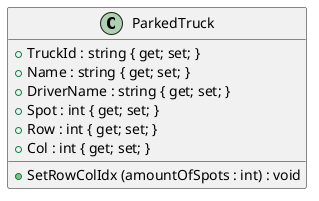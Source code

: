 @startuml
class ParkedTruck {
    + TruckId : string { get; set; }
    + Name : string { get; set; }
    + DriverName : string { get; set; }
    + Spot : int { get; set; }
    + Row : int { get; set; }
    + Col : int { get; set; }
    + SetRowColIdx (amountOfSpots : int) : void
}
@enduml
